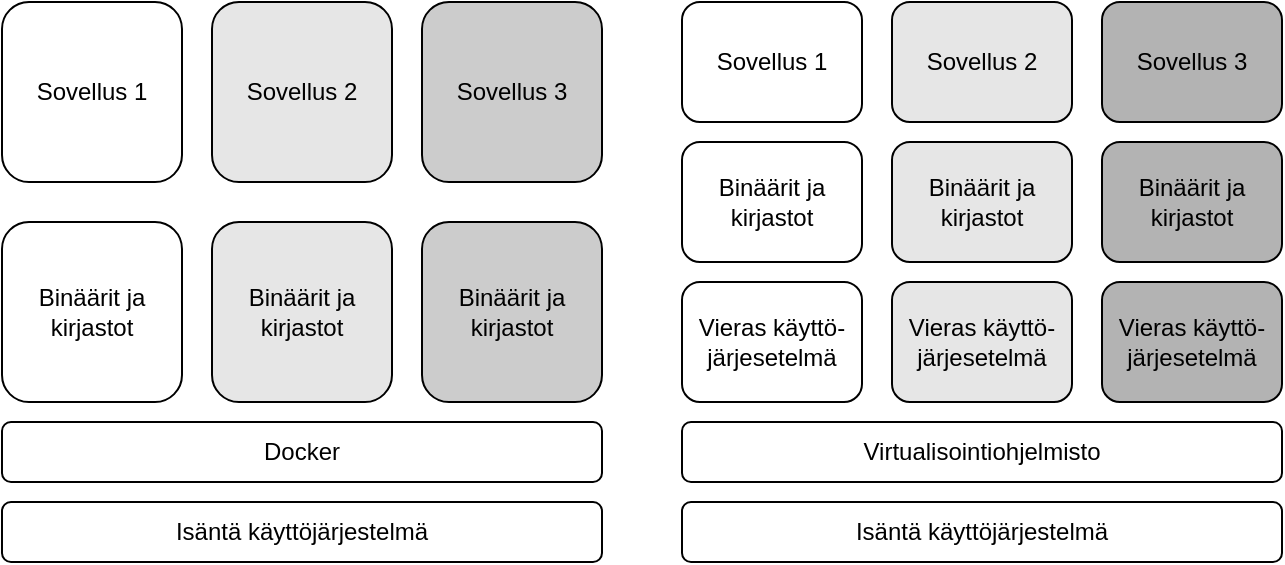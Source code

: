 <mxfile version="12.2.7" type="device" pages="1"><diagram id="ZIewOAibdPSXnStKl2Vs" name="Page-1"><mxGraphModel dx="1426" dy="1880" grid="1" gridSize="10" guides="1" tooltips="1" connect="1" arrows="1" fold="1" page="1" pageScale="1" pageWidth="827" pageHeight="1169" math="0" shadow="0"><root><mxCell id="0"/><mxCell id="1" parent="0"/><mxCell id="_vwk6zE1K9x9ey1yY0um-1" value="Isäntä käyttöjärjestelmä" style="rounded=1;whiteSpace=wrap;html=1;" vertex="1" parent="1"><mxGeometry x="40" y="470" width="300" height="30" as="geometry"/></mxCell><mxCell id="_vwk6zE1K9x9ey1yY0um-2" value="Docker" style="rounded=1;whiteSpace=wrap;html=1;" vertex="1" parent="1"><mxGeometry x="40" y="430" width="300" height="30" as="geometry"/></mxCell><mxCell id="_vwk6zE1K9x9ey1yY0um-3" value="Binäärit ja kirjastot" style="rounded=1;whiteSpace=wrap;html=1;" vertex="1" parent="1"><mxGeometry x="40" y="330" width="90" height="90" as="geometry"/></mxCell><mxCell id="_vwk6zE1K9x9ey1yY0um-4" value="Binäärit ja kirjastot" style="rounded=1;whiteSpace=wrap;html=1;fillColor=#CCCCCC;" vertex="1" parent="1"><mxGeometry x="250" y="330" width="90" height="90" as="geometry"/></mxCell><mxCell id="_vwk6zE1K9x9ey1yY0um-5" value="Binäärit ja kirjastot" style="rounded=1;whiteSpace=wrap;html=1;fillColor=#E6E6E6;" vertex="1" parent="1"><mxGeometry x="145" y="330" width="90" height="90" as="geometry"/></mxCell><mxCell id="_vwk6zE1K9x9ey1yY0um-6" value="Sovellus 1" style="rounded=1;whiteSpace=wrap;html=1;" vertex="1" parent="1"><mxGeometry x="40" y="220" width="90" height="90" as="geometry"/></mxCell><mxCell id="_vwk6zE1K9x9ey1yY0um-7" value="Sovellus 2" style="rounded=1;whiteSpace=wrap;html=1;fillColor=#E6E6E6;" vertex="1" parent="1"><mxGeometry x="145" y="220" width="90" height="90" as="geometry"/></mxCell><mxCell id="_vwk6zE1K9x9ey1yY0um-8" value="Sovellus 3" style="rounded=1;whiteSpace=wrap;html=1;fillColor=#CCCCCC;" vertex="1" parent="1"><mxGeometry x="250" y="220" width="90" height="90" as="geometry"/></mxCell><mxCell id="_vwk6zE1K9x9ey1yY0um-9" value="Isäntä käyttöjärjestelmä" style="rounded=1;whiteSpace=wrap;html=1;" vertex="1" parent="1"><mxGeometry x="380" y="470" width="300" height="30" as="geometry"/></mxCell><mxCell id="_vwk6zE1K9x9ey1yY0um-10" value="Virtualisointiohjelmisto" style="rounded=1;whiteSpace=wrap;html=1;" vertex="1" parent="1"><mxGeometry x="380" y="430" width="300" height="30" as="geometry"/></mxCell><mxCell id="_vwk6zE1K9x9ey1yY0um-11" value="Vieras käyttö-järjesetelmä" style="rounded=1;whiteSpace=wrap;html=1;" vertex="1" parent="1"><mxGeometry x="380" y="360" width="90" height="60" as="geometry"/></mxCell><mxCell id="_vwk6zE1K9x9ey1yY0um-12" value="Vieras käyttö-järjesetelmä" style="rounded=1;whiteSpace=wrap;html=1;fillColor=#B3B3B3;" vertex="1" parent="1"><mxGeometry x="590" y="360" width="90" height="60" as="geometry"/></mxCell><mxCell id="_vwk6zE1K9x9ey1yY0um-13" value="Vieras käyttö-järjesetelmä" style="rounded=1;whiteSpace=wrap;html=1;fillColor=#E6E6E6;" vertex="1" parent="1"><mxGeometry x="485" y="360" width="90" height="60" as="geometry"/></mxCell><mxCell id="_vwk6zE1K9x9ey1yY0um-14" value="Binäärit ja kirjastot" style="rounded=1;whiteSpace=wrap;html=1;" vertex="1" parent="1"><mxGeometry x="380" y="290" width="90" height="60" as="geometry"/></mxCell><mxCell id="_vwk6zE1K9x9ey1yY0um-15" value="Binäärit ja kirjastot" style="rounded=1;whiteSpace=wrap;html=1;fillColor=#B3B3B3;" vertex="1" parent="1"><mxGeometry x="590" y="290" width="90" height="60" as="geometry"/></mxCell><mxCell id="_vwk6zE1K9x9ey1yY0um-16" value="Binäärit ja kirjastot" style="rounded=1;whiteSpace=wrap;html=1;fillColor=#E6E6E6;" vertex="1" parent="1"><mxGeometry x="485" y="290" width="90" height="60" as="geometry"/></mxCell><mxCell id="_vwk6zE1K9x9ey1yY0um-17" value="Sovellus 1" style="rounded=1;whiteSpace=wrap;html=1;" vertex="1" parent="1"><mxGeometry x="380" y="220" width="90" height="60" as="geometry"/></mxCell><mxCell id="_vwk6zE1K9x9ey1yY0um-18" value="Sovellus 2" style="rounded=1;whiteSpace=wrap;html=1;fillColor=#E6E6E6;" vertex="1" parent="1"><mxGeometry x="485" y="220" width="90" height="60" as="geometry"/></mxCell><mxCell id="_vwk6zE1K9x9ey1yY0um-19" value="Sovellus 3" style="rounded=1;whiteSpace=wrap;html=1;fillColor=#B3B3B3;" vertex="1" parent="1"><mxGeometry x="590" y="220" width="90" height="60" as="geometry"/></mxCell></root></mxGraphModel></diagram></mxfile>